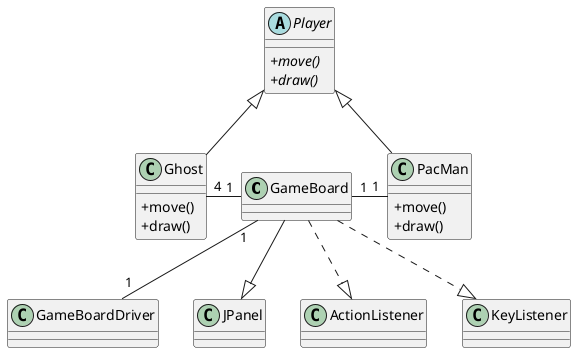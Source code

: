 @startuml
skinparam classAttributeIconSize 0

class GameBoard {
}

class Ghost {
    +move()
    +draw()
}

class PacMan {
    +move()
    +draw()
}

abstract class Player {
    {abstract} +move()
    {abstract} +draw()
}

Player <|-- Ghost
Player <|-- PacMan
Ghost "4" -right- "1" GameBoard
PacMan "1" -left- "1" GameBoard
GameBoardDriver "1" -up- "1" GameBoard
GameBoard --|> JPanel
GameBoard ..|> ActionListener
GameBoard ..|> KeyListener

@enduml